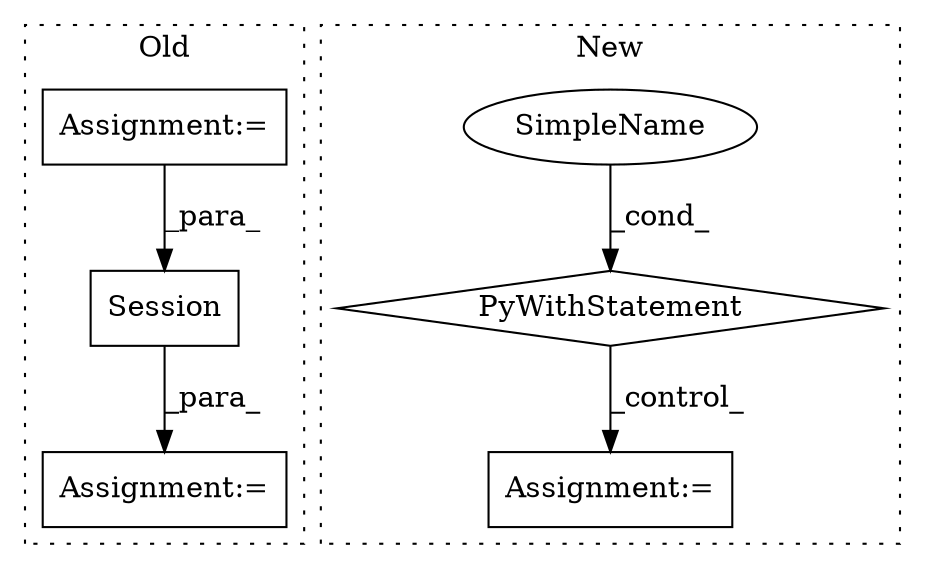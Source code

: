 digraph G {
subgraph cluster0 {
1 [label="Session" a="32" s="6232,6246" l="8,1" shape="box"];
5 [label="Assignment:=" a="7" s="6220" l="1" shape="box"];
6 [label="Assignment:=" a="7" s="6139" l="1" shape="box"];
label = "Old";
style="dotted";
}
subgraph cluster1 {
2 [label="PyWithStatement" a="104" s="6506,6531" l="10,2" shape="diamond"];
3 [label="Assignment:=" a="7" s="6541,6649" l="73,2" shape="box"];
4 [label="SimpleName" a="42" s="" l="" shape="ellipse"];
label = "New";
style="dotted";
}
1 -> 5 [label="_para_"];
2 -> 3 [label="_control_"];
4 -> 2 [label="_cond_"];
6 -> 1 [label="_para_"];
}